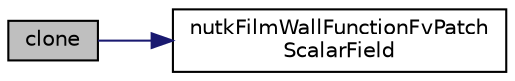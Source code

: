 digraph "clone"
{
  bgcolor="transparent";
  edge [fontname="Helvetica",fontsize="10",labelfontname="Helvetica",labelfontsize="10"];
  node [fontname="Helvetica",fontsize="10",shape=record];
  rankdir="LR";
  Node1 [label="clone",height=0.2,width=0.4,color="black", fillcolor="grey75", style="filled", fontcolor="black"];
  Node1 -> Node2 [color="midnightblue",fontsize="10",style="solid",fontname="Helvetica"];
  Node2 [label="nutkFilmWallFunctionFvPatch\lScalarField",height=0.2,width=0.4,color="black",URL="$a01714.html#aabe5afe6eb3c6c561266abd2f7e8a0bf",tooltip="Construct from patch and internal field. "];
}
